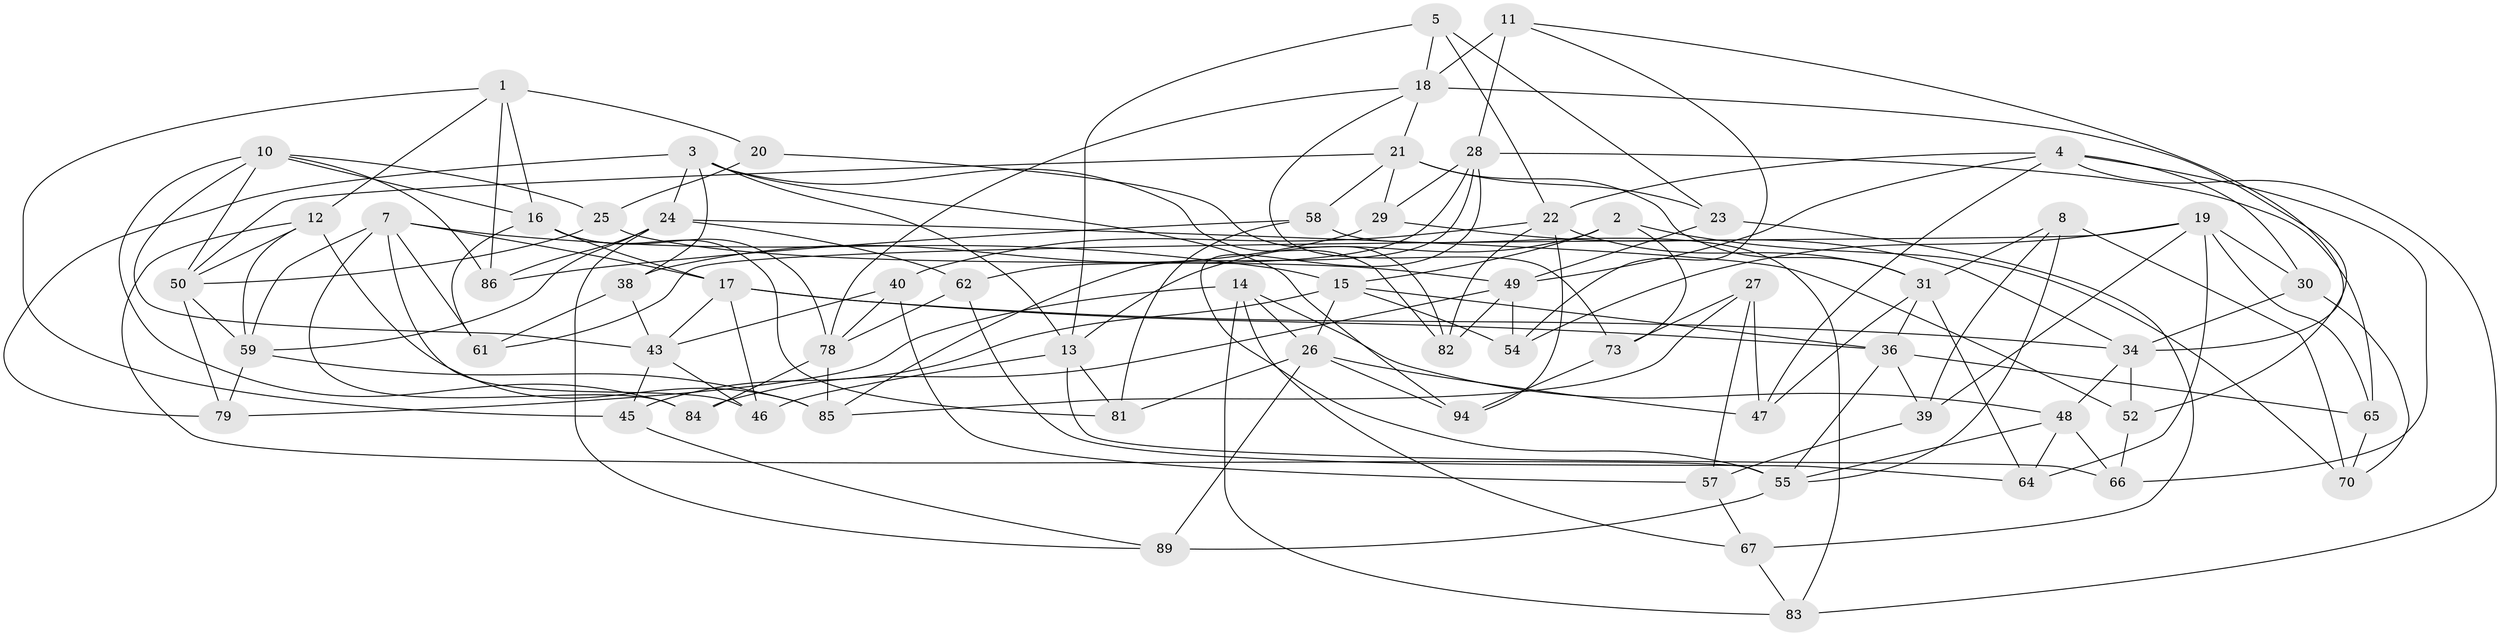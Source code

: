 // Generated by graph-tools (version 1.1) at 2025/52/02/27/25 19:52:34]
// undirected, 65 vertices, 156 edges
graph export_dot {
graph [start="1"]
  node [color=gray90,style=filled];
  1 [super="+6"];
  2;
  3 [super="+68"];
  4 [super="+63"];
  5;
  7 [super="+9"];
  8;
  10 [super="+37"];
  11;
  12 [super="+33"];
  13 [super="+93"];
  14 [super="+60"];
  15 [super="+51"];
  16 [super="+42"];
  17 [super="+44"];
  18 [super="+35"];
  19 [super="+72"];
  20;
  21 [super="+41"];
  22 [super="+69"];
  23;
  24 [super="+76"];
  25;
  26 [super="+56"];
  27;
  28 [super="+32"];
  29;
  30;
  31 [super="+53"];
  34 [super="+74"];
  36 [super="+90"];
  38;
  39;
  40;
  43 [super="+80"];
  45;
  46;
  47;
  48 [super="+91"];
  49 [super="+71"];
  50 [super="+92"];
  52;
  54;
  55 [super="+75"];
  57;
  58;
  59 [super="+77"];
  61;
  62;
  64;
  65;
  66;
  67;
  70;
  73;
  78 [super="+88"];
  79;
  81;
  82;
  83;
  84;
  85 [super="+87"];
  86;
  89;
  94;
  1 -- 12;
  1 -- 16;
  1 -- 20 [weight=2];
  1 -- 45;
  1 -- 86;
  2 -- 13;
  2 -- 15;
  2 -- 73;
  2 -- 70;
  3 -- 94;
  3 -- 13;
  3 -- 24;
  3 -- 82;
  3 -- 38;
  3 -- 79;
  4 -- 47;
  4 -- 49;
  4 -- 22;
  4 -- 66;
  4 -- 83;
  4 -- 30;
  5 -- 18;
  5 -- 23;
  5 -- 13;
  5 -- 22;
  7 -- 59;
  7 -- 46;
  7 -- 17;
  7 -- 84;
  7 -- 61;
  7 -- 15;
  8 -- 39;
  8 -- 55;
  8 -- 70;
  8 -- 31;
  10 -- 84;
  10 -- 86;
  10 -- 50;
  10 -- 16;
  10 -- 25;
  10 -- 43;
  11 -- 54;
  11 -- 18;
  11 -- 34;
  11 -- 28;
  12 -- 85 [weight=2];
  12 -- 55;
  12 -- 50;
  12 -- 59;
  13 -- 66;
  13 -- 81;
  13 -- 46;
  14 -- 79;
  14 -- 83;
  14 -- 48 [weight=2];
  14 -- 26;
  14 -- 67;
  15 -- 26;
  15 -- 45;
  15 -- 54;
  15 -- 36;
  16 -- 81;
  16 -- 17;
  16 -- 61;
  16 -- 78;
  17 -- 34;
  17 -- 36;
  17 -- 46;
  17 -- 43;
  18 -- 52;
  18 -- 73;
  18 -- 78;
  18 -- 21;
  19 -- 39;
  19 -- 64;
  19 -- 61;
  19 -- 54;
  19 -- 65;
  19 -- 30;
  20 -- 25;
  20 -- 82;
  21 -- 50;
  21 -- 29;
  21 -- 31;
  21 -- 58;
  21 -- 23;
  22 -- 82;
  22 -- 40;
  22 -- 31;
  22 -- 94;
  23 -- 67;
  23 -- 49;
  24 -- 52;
  24 -- 89;
  24 -- 86;
  24 -- 62;
  24 -- 59;
  25 -- 49;
  25 -- 50;
  26 -- 89;
  26 -- 47;
  26 -- 81;
  26 -- 94;
  27 -- 73;
  27 -- 57;
  27 -- 47;
  27 -- 85;
  28 -- 85;
  28 -- 29;
  28 -- 55;
  28 -- 65;
  28 -- 62;
  29 -- 34;
  29 -- 38;
  30 -- 70;
  30 -- 34;
  31 -- 64;
  31 -- 47;
  31 -- 36;
  34 -- 48;
  34 -- 52;
  36 -- 39;
  36 -- 65;
  36 -- 55;
  38 -- 43;
  38 -- 61;
  39 -- 57;
  40 -- 57;
  40 -- 78;
  40 -- 43;
  43 -- 46;
  43 -- 45;
  45 -- 89;
  48 -- 64;
  48 -- 66;
  48 -- 55;
  49 -- 82;
  49 -- 84;
  49 -- 54;
  50 -- 79;
  50 -- 59;
  52 -- 66;
  55 -- 89;
  57 -- 67;
  58 -- 83;
  58 -- 86;
  58 -- 81;
  59 -- 79;
  59 -- 85;
  62 -- 78;
  62 -- 64;
  65 -- 70;
  67 -- 83;
  73 -- 94;
  78 -- 85;
  78 -- 84;
}
